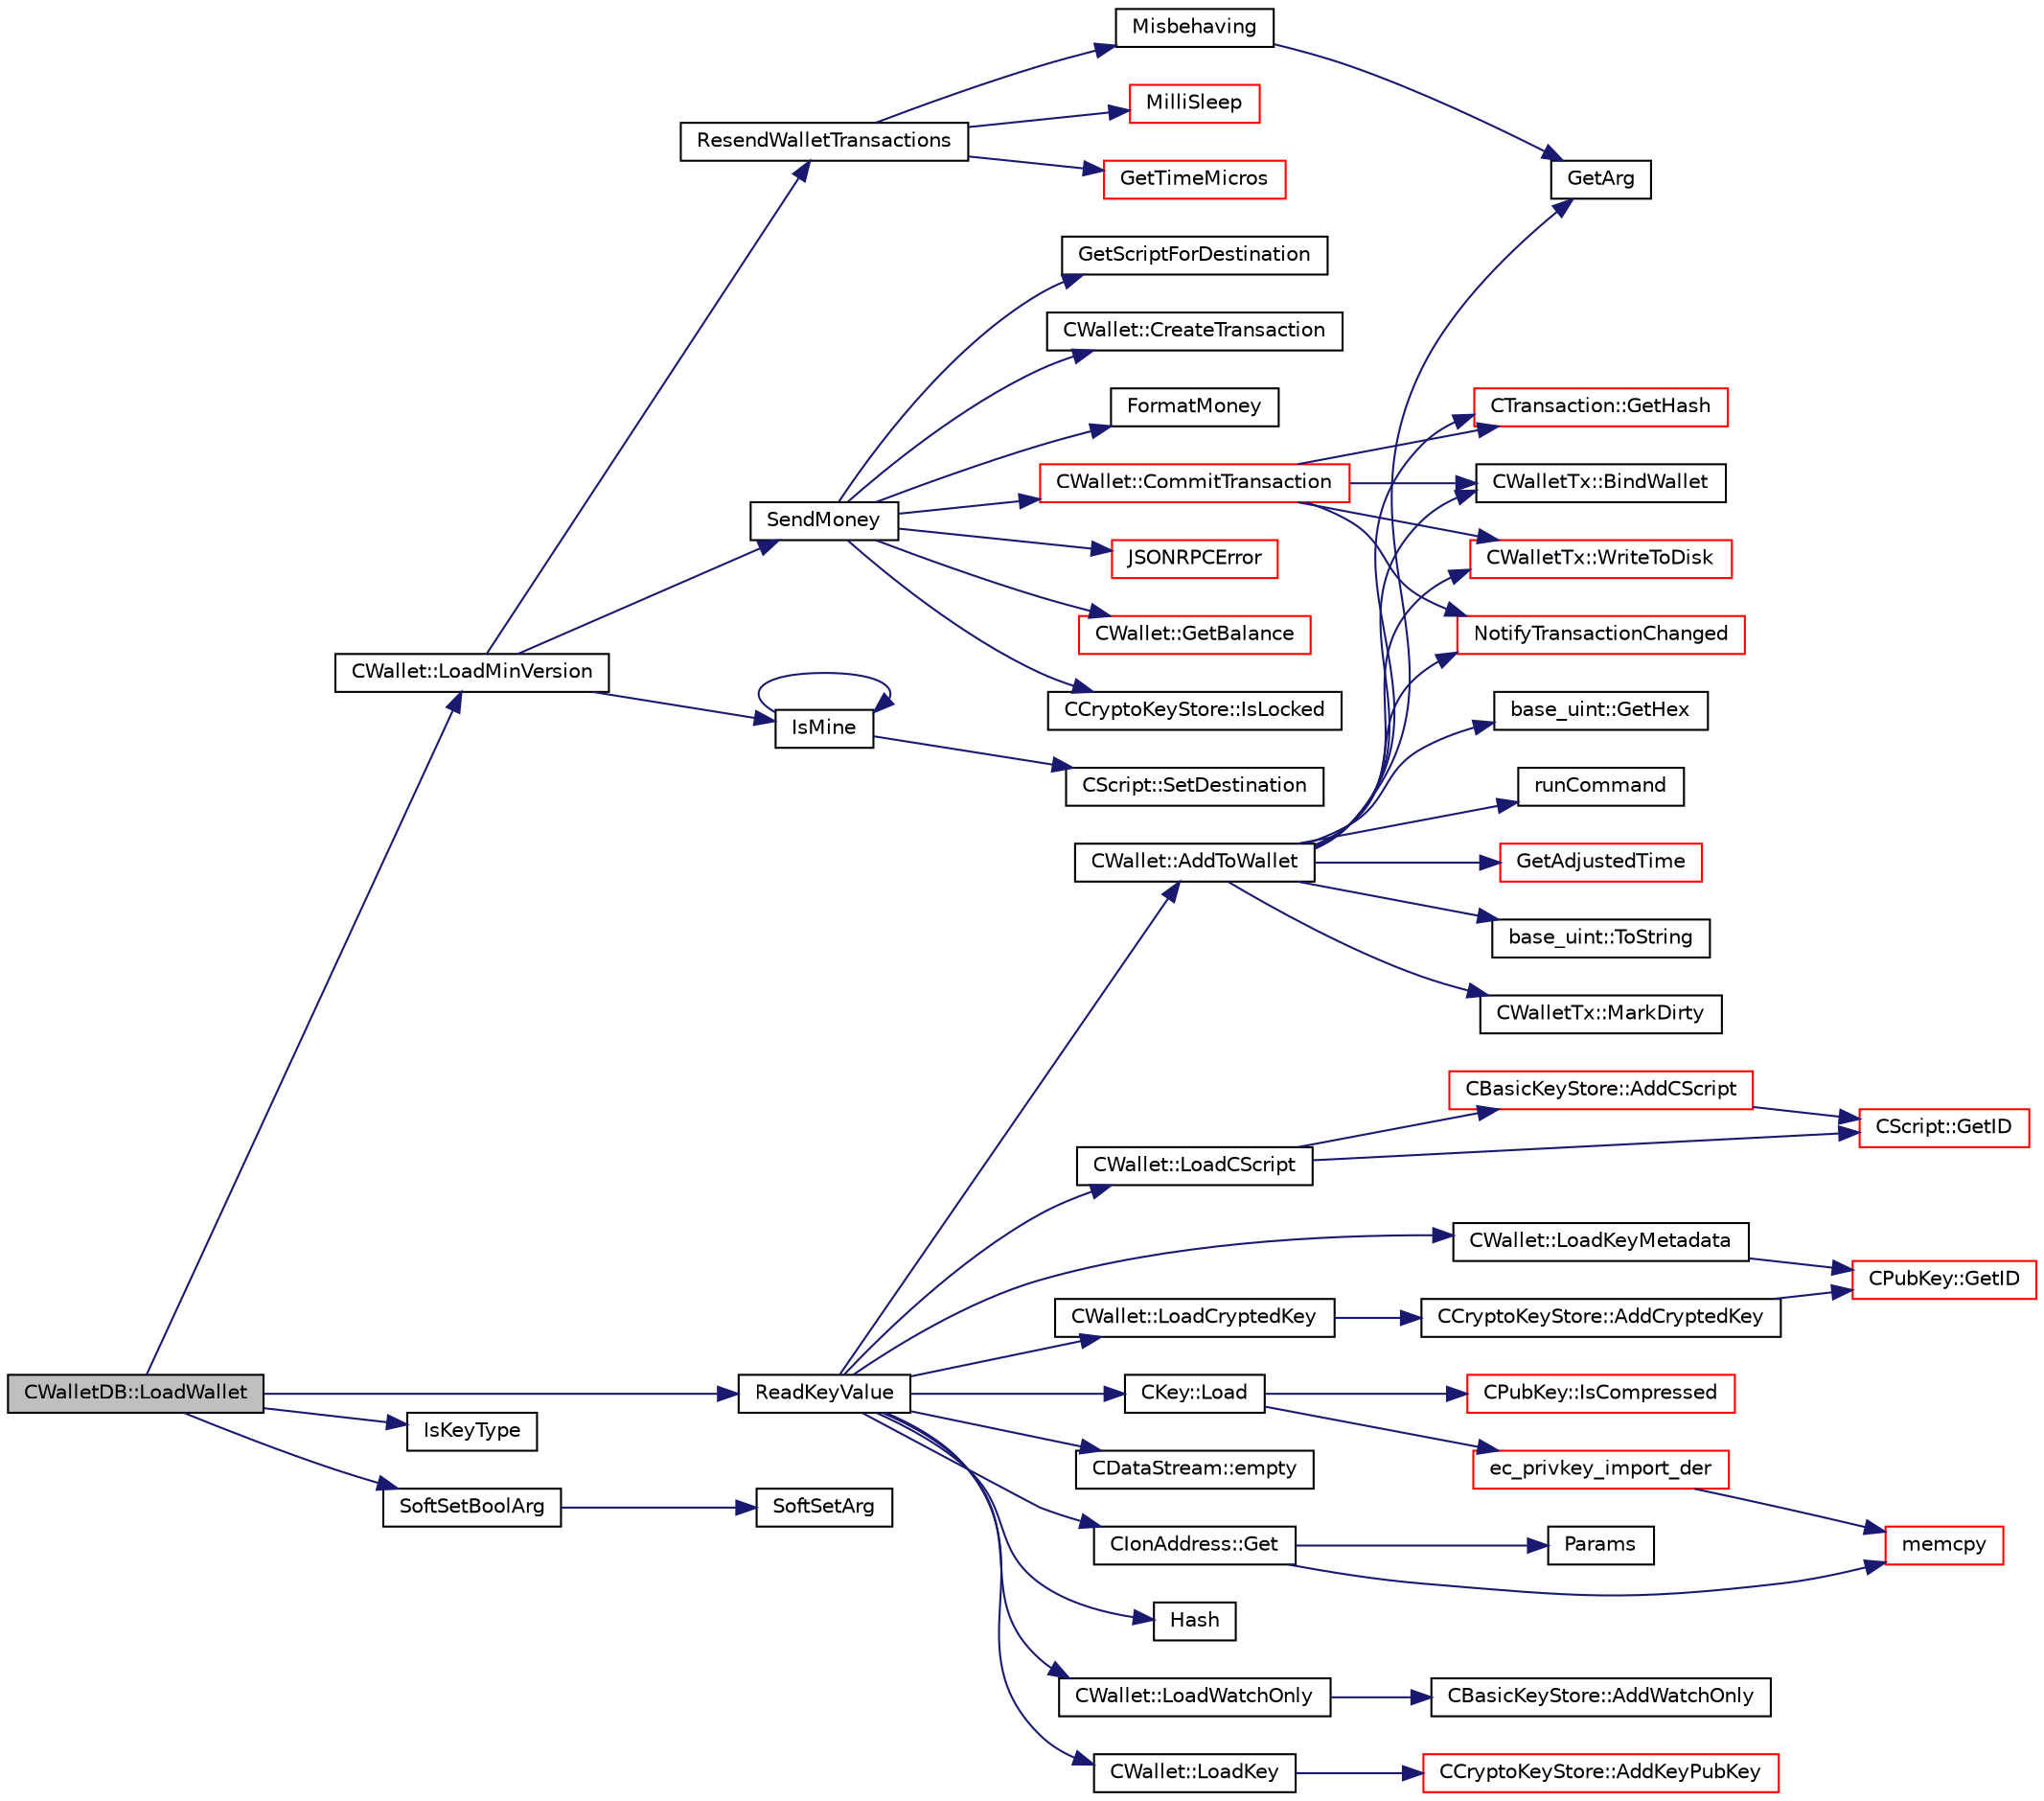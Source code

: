 digraph "CWalletDB::LoadWallet"
{
  edge [fontname="Helvetica",fontsize="10",labelfontname="Helvetica",labelfontsize="10"];
  node [fontname="Helvetica",fontsize="10",shape=record];
  rankdir="LR";
  Node217 [label="CWalletDB::LoadWallet",height=0.2,width=0.4,color="black", fillcolor="grey75", style="filled", fontcolor="black"];
  Node217 -> Node218 [color="midnightblue",fontsize="10",style="solid",fontname="Helvetica"];
  Node218 [label="CWallet::LoadMinVersion",height=0.2,width=0.4,color="black", fillcolor="white", style="filled",URL="$d2/de5/class_c_wallet.html#a88317da8dab80135b8db73e945e15b60"];
  Node218 -> Node219 [color="midnightblue",fontsize="10",style="solid",fontname="Helvetica"];
  Node219 [label="ResendWalletTransactions",height=0.2,width=0.4,color="black", fillcolor="white", style="filled",URL="$df/d0a/main_8cpp.html#ac15123f662a13528a4ef95ddbd952bee",tooltip="Ask wallets to resend their transactions. "];
  Node219 -> Node220 [color="midnightblue",fontsize="10",style="solid",fontname="Helvetica"];
  Node220 [label="MilliSleep",height=0.2,width=0.4,color="red", fillcolor="white", style="filled",URL="$d8/d3c/util_8h.html#ac635182d3e845eda4af4fa5ab31609da"];
  Node219 -> Node236 [color="midnightblue",fontsize="10",style="solid",fontname="Helvetica"];
  Node236 [label="GetTimeMicros",height=0.2,width=0.4,color="red", fillcolor="white", style="filled",URL="$d8/d3c/util_8h.html#a0c5a06b50cd805b1923552114494c029"];
  Node219 -> Node238 [color="midnightblue",fontsize="10",style="solid",fontname="Helvetica"];
  Node238 [label="Misbehaving",height=0.2,width=0.4,color="black", fillcolor="white", style="filled",URL="$df/d0a/main_8cpp.html#a387fdffa0ff52dde6b7d1c2991a9bdac",tooltip="Increase a node&#39;s misbehavior score. "];
  Node238 -> Node239 [color="midnightblue",fontsize="10",style="solid",fontname="Helvetica"];
  Node239 [label="GetArg",height=0.2,width=0.4,color="black", fillcolor="white", style="filled",URL="$df/d2d/util_8cpp.html#a24f685720bf40370e5bd2a192ad50cd8",tooltip="Return string argument or default value. "];
  Node218 -> Node240 [color="midnightblue",fontsize="10",style="solid",fontname="Helvetica"];
  Node240 [label="SendMoney",height=0.2,width=0.4,color="black", fillcolor="white", style="filled",URL="$d5/d6b/rpcstashedsend_8cpp.html#a49669702f73a24c1d1dc5a08d7c0785f"];
  Node240 -> Node241 [color="midnightblue",fontsize="10",style="solid",fontname="Helvetica"];
  Node241 [label="JSONRPCError",height=0.2,width=0.4,color="red", fillcolor="white", style="filled",URL="$d2/d30/rpcprotocol_8cpp.html#a17b1bb111ab339efc951929834766039"];
  Node240 -> Node243 [color="midnightblue",fontsize="10",style="solid",fontname="Helvetica"];
  Node243 [label="CWallet::GetBalance",height=0.2,width=0.4,color="red", fillcolor="white", style="filled",URL="$d2/de5/class_c_wallet.html#aa6522c2833bc0a84d216cf102b51ba05"];
  Node240 -> Node255 [color="midnightblue",fontsize="10",style="solid",fontname="Helvetica"];
  Node255 [label="CCryptoKeyStore::IsLocked",height=0.2,width=0.4,color="black", fillcolor="white", style="filled",URL="$db/dad/class_c_crypto_key_store.html#a52919fa284a3aa10f1b4bd6018b6dbee"];
  Node240 -> Node256 [color="midnightblue",fontsize="10",style="solid",fontname="Helvetica"];
  Node256 [label="GetScriptForDestination",height=0.2,width=0.4,color="black", fillcolor="white", style="filled",URL="$dd/d0f/script_8cpp.html#ae40f28d3b46c21033f6ee1f1200d0321"];
  Node240 -> Node257 [color="midnightblue",fontsize="10",style="solid",fontname="Helvetica"];
  Node257 [label="CWallet::CreateTransaction",height=0.2,width=0.4,color="black", fillcolor="white", style="filled",URL="$d2/de5/class_c_wallet.html#ad4f28aa4693c0d77a902b3b18de73d32"];
  Node240 -> Node258 [color="midnightblue",fontsize="10",style="solid",fontname="Helvetica"];
  Node258 [label="FormatMoney",height=0.2,width=0.4,color="black", fillcolor="white", style="filled",URL="$df/d2d/util_8cpp.html#a3293aaba439017a99a494cbf39fb5681"];
  Node240 -> Node259 [color="midnightblue",fontsize="10",style="solid",fontname="Helvetica"];
  Node259 [label="CWallet::CommitTransaction",height=0.2,width=0.4,color="red", fillcolor="white", style="filled",URL="$d2/de5/class_c_wallet.html#aa13fbeaebd271f910a54cc5b82d73fde"];
  Node259 -> Node262 [color="midnightblue",fontsize="10",style="solid",fontname="Helvetica"];
  Node262 [label="CWalletTx::BindWallet",height=0.2,width=0.4,color="black", fillcolor="white", style="filled",URL="$d6/d53/class_c_wallet_tx.html#ab0ee7347584bff886dc24b9f63ff023c"];
  Node259 -> Node264 [color="midnightblue",fontsize="10",style="solid",fontname="Helvetica"];
  Node264 [label="CWalletTx::WriteToDisk",height=0.2,width=0.4,color="red", fillcolor="white", style="filled",URL="$d6/d53/class_c_wallet_tx.html#ada0e71d717dd360faf047de54eef4942"];
  Node259 -> Node266 [color="midnightblue",fontsize="10",style="solid",fontname="Helvetica"];
  Node266 [label="NotifyTransactionChanged",height=0.2,width=0.4,color="red", fillcolor="white", style="filled",URL="$d7/d6a/transactiontablemodel_8cpp.html#a07e9dfe08b758569cb80c2558979c164"];
  Node259 -> Node295 [color="midnightblue",fontsize="10",style="solid",fontname="Helvetica"];
  Node295 [label="CTransaction::GetHash",height=0.2,width=0.4,color="red", fillcolor="white", style="filled",URL="$df/d43/class_c_transaction.html#a0b46d80e82ca324e82c2ce3fc1492bfa"];
  Node218 -> Node250 [color="midnightblue",fontsize="10",style="solid",fontname="Helvetica"];
  Node250 [label="IsMine",height=0.2,width=0.4,color="black", fillcolor="white", style="filled",URL="$dd/d0f/script_8cpp.html#adc59cf67d903c1ba1ef225561b85bfce"];
  Node250 -> Node251 [color="midnightblue",fontsize="10",style="solid",fontname="Helvetica"];
  Node251 [label="CScript::SetDestination",height=0.2,width=0.4,color="black", fillcolor="white", style="filled",URL="$d9/d4b/class_c_script.html#ad1b5a9077241aa06116040c4f1b7c31e"];
  Node250 -> Node250 [color="midnightblue",fontsize="10",style="solid",fontname="Helvetica"];
  Node217 -> Node403 [color="midnightblue",fontsize="10",style="solid",fontname="Helvetica"];
  Node403 [label="ReadKeyValue",height=0.2,width=0.4,color="black", fillcolor="white", style="filled",URL="$dc/d75/walletdb_8cpp.html#ad1f171cf096f5479805a06fc20480343"];
  Node403 -> Node404 [color="midnightblue",fontsize="10",style="solid",fontname="Helvetica"];
  Node404 [label="CIonAddress::Get",height=0.2,width=0.4,color="black", fillcolor="white", style="filled",URL="$d1/de4/class_c_ion_address.html#aa70f9899f0a3cf37e4a87483db5cf99d"];
  Node404 -> Node317 [color="midnightblue",fontsize="10",style="solid",fontname="Helvetica"];
  Node317 [label="memcpy",height=0.2,width=0.4,color="red", fillcolor="white", style="filled",URL="$d5/d9f/glibc__compat_8cpp.html#a0f46826ab0466591e136db24394923cf"];
  Node404 -> Node231 [color="midnightblue",fontsize="10",style="solid",fontname="Helvetica"];
  Node231 [label="Params",height=0.2,width=0.4,color="black", fillcolor="white", style="filled",URL="$df/dbf/chainparams_8cpp.html#ace5c5b706d71a324a417dd2db394fd4a",tooltip="Return the currently selected parameters. "];
  Node403 -> Node405 [color="midnightblue",fontsize="10",style="solid",fontname="Helvetica"];
  Node405 [label="CDataStream::empty",height=0.2,width=0.4,color="black", fillcolor="white", style="filled",URL="$d5/d41/class_c_data_stream.html#ab2633ac67f098dad30d03291741c2e42"];
  Node403 -> Node406 [color="midnightblue",fontsize="10",style="solid",fontname="Helvetica"];
  Node406 [label="CWallet::AddToWallet",height=0.2,width=0.4,color="black", fillcolor="white", style="filled",URL="$d2/de5/class_c_wallet.html#adf34c789fd6eab1eeed22ef16837f558"];
  Node406 -> Node295 [color="midnightblue",fontsize="10",style="solid",fontname="Helvetica"];
  Node406 -> Node262 [color="midnightblue",fontsize="10",style="solid",fontname="Helvetica"];
  Node406 -> Node246 [color="midnightblue",fontsize="10",style="solid",fontname="Helvetica"];
  Node246 [label="GetAdjustedTime",height=0.2,width=0.4,color="red", fillcolor="white", style="filled",URL="$df/d2d/util_8cpp.html#a09f81b9c7650f898cf3cf305b87547e6"];
  Node406 -> Node303 [color="midnightblue",fontsize="10",style="solid",fontname="Helvetica"];
  Node303 [label="base_uint::ToString",height=0.2,width=0.4,color="black", fillcolor="white", style="filled",URL="$da/df7/classbase__uint.html#acccba4d9d51a0c36261718ca0cbb293b"];
  Node406 -> Node264 [color="midnightblue",fontsize="10",style="solid",fontname="Helvetica"];
  Node406 -> Node407 [color="midnightblue",fontsize="10",style="solid",fontname="Helvetica"];
  Node407 [label="CWalletTx::MarkDirty",height=0.2,width=0.4,color="black", fillcolor="white", style="filled",URL="$d6/d53/class_c_wallet_tx.html#ac8a376bcb955e437489504dc596b43cf"];
  Node406 -> Node266 [color="midnightblue",fontsize="10",style="solid",fontname="Helvetica"];
  Node406 -> Node239 [color="midnightblue",fontsize="10",style="solid",fontname="Helvetica"];
  Node406 -> Node408 [color="midnightblue",fontsize="10",style="solid",fontname="Helvetica"];
  Node408 [label="base_uint::GetHex",height=0.2,width=0.4,color="black", fillcolor="white", style="filled",URL="$da/df7/classbase__uint.html#ae5e7b7481de91ebead20eebd5d685441"];
  Node406 -> Node409 [color="midnightblue",fontsize="10",style="solid",fontname="Helvetica"];
  Node409 [label="runCommand",height=0.2,width=0.4,color="black", fillcolor="white", style="filled",URL="$df/d2d/util_8cpp.html#adf94c00a5ac719c92a2f1bb2f8b2167f"];
  Node403 -> Node410 [color="midnightblue",fontsize="10",style="solid",fontname="Helvetica"];
  Node410 [label="CWallet::LoadWatchOnly",height=0.2,width=0.4,color="black", fillcolor="white", style="filled",URL="$d2/de5/class_c_wallet.html#ad6580f1844fc639389e1c6a1e2787ee6"];
  Node410 -> Node411 [color="midnightblue",fontsize="10",style="solid",fontname="Helvetica"];
  Node411 [label="CBasicKeyStore::AddWatchOnly",height=0.2,width=0.4,color="black", fillcolor="white", style="filled",URL="$db/db1/class_c_basic_key_store.html#a2417d0ae4e654c88cf47a1ba5f71b5a3",tooltip="Support for Watch-only addresses. "];
  Node403 -> Node320 [color="midnightblue",fontsize="10",style="solid",fontname="Helvetica"];
  Node320 [label="Hash",height=0.2,width=0.4,color="black", fillcolor="white", style="filled",URL="$db/dfb/hash_8h.html#ab3f6c437460137530d86e09c2c102e99"];
  Node403 -> Node412 [color="midnightblue",fontsize="10",style="solid",fontname="Helvetica"];
  Node412 [label="CKey::Load",height=0.2,width=0.4,color="black", fillcolor="white", style="filled",URL="$d2/d63/class_c_key.html#a141751588f8bfe5f1b6fc27f4e64b63f"];
  Node412 -> Node413 [color="midnightblue",fontsize="10",style="solid",fontname="Helvetica"];
  Node413 [label="ec_privkey_import_der",height=0.2,width=0.4,color="red", fillcolor="white", style="filled",URL="$d1/dbc/key_8cpp.html#a4b55d97662f6589a6319c363469c501e",tooltip="These functions are taken from the libsecp256k1 distribution and are very ugly. "];
  Node413 -> Node317 [color="midnightblue",fontsize="10",style="solid",fontname="Helvetica"];
  Node412 -> Node417 [color="midnightblue",fontsize="10",style="solid",fontname="Helvetica"];
  Node417 [label="CPubKey::IsCompressed",height=0.2,width=0.4,color="red", fillcolor="white", style="filled",URL="$da/d4e/class_c_pub_key.html#a25f8b70340ad20ddab0f80ec4cee9396"];
  Node403 -> Node418 [color="midnightblue",fontsize="10",style="solid",fontname="Helvetica"];
  Node418 [label="CWallet::LoadKey",height=0.2,width=0.4,color="black", fillcolor="white", style="filled",URL="$d2/de5/class_c_wallet.html#a439bab81d7989f91a4f0909960516eea"];
  Node418 -> Node419 [color="midnightblue",fontsize="10",style="solid",fontname="Helvetica"];
  Node419 [label="CCryptoKeyStore::AddKeyPubKey",height=0.2,width=0.4,color="red", fillcolor="white", style="filled",URL="$db/dad/class_c_crypto_key_store.html#a340109b8673267676a34664a76ed3274"];
  Node403 -> Node430 [color="midnightblue",fontsize="10",style="solid",fontname="Helvetica"];
  Node430 [label="CWallet::LoadCryptedKey",height=0.2,width=0.4,color="black", fillcolor="white", style="filled",URL="$d2/de5/class_c_wallet.html#a01fbd78238d4ef833d059f12a7e8ac9f"];
  Node430 -> Node431 [color="midnightblue",fontsize="10",style="solid",fontname="Helvetica"];
  Node431 [label="CCryptoKeyStore::AddCryptedKey",height=0.2,width=0.4,color="black", fillcolor="white", style="filled",URL="$db/dad/class_c_crypto_key_store.html#a9f4d2df95008205b2b9784c5f0e8e12b"];
  Node431 -> Node421 [color="midnightblue",fontsize="10",style="solid",fontname="Helvetica"];
  Node421 [label="CPubKey::GetID",height=0.2,width=0.4,color="red", fillcolor="white", style="filled",URL="$da/d4e/class_c_pub_key.html#a2675f7e6f72eff68e7a5227289feb021"];
  Node403 -> Node432 [color="midnightblue",fontsize="10",style="solid",fontname="Helvetica"];
  Node432 [label="CWallet::LoadKeyMetadata",height=0.2,width=0.4,color="black", fillcolor="white", style="filled",URL="$d2/de5/class_c_wallet.html#a21e6580474514f838dfe1446890085a4"];
  Node432 -> Node421 [color="midnightblue",fontsize="10",style="solid",fontname="Helvetica"];
  Node403 -> Node433 [color="midnightblue",fontsize="10",style="solid",fontname="Helvetica"];
  Node433 [label="CWallet::LoadCScript",height=0.2,width=0.4,color="black", fillcolor="white", style="filled",URL="$d2/de5/class_c_wallet.html#adbf0abef9da8102f000d4afd5cec5bbc"];
  Node433 -> Node434 [color="midnightblue",fontsize="10",style="solid",fontname="Helvetica"];
  Node434 [label="CScript::GetID",height=0.2,width=0.4,color="red", fillcolor="white", style="filled",URL="$d9/d4b/class_c_script.html#a650fd970d7f03946c741ded7dba2c72c"];
  Node433 -> Node435 [color="midnightblue",fontsize="10",style="solid",fontname="Helvetica"];
  Node435 [label="CBasicKeyStore::AddCScript",height=0.2,width=0.4,color="red", fillcolor="white", style="filled",URL="$db/db1/class_c_basic_key_store.html#a56249ce3540398999cd397eeb662e836"];
  Node435 -> Node434 [color="midnightblue",fontsize="10",style="solid",fontname="Helvetica"];
  Node217 -> Node436 [color="midnightblue",fontsize="10",style="solid",fontname="Helvetica"];
  Node436 [label="IsKeyType",height=0.2,width=0.4,color="black", fillcolor="white", style="filled",URL="$dc/d75/walletdb_8cpp.html#a46e85dcfea881e75391f118eefd4cacc"];
  Node217 -> Node437 [color="midnightblue",fontsize="10",style="solid",fontname="Helvetica"];
  Node437 [label="SoftSetBoolArg",height=0.2,width=0.4,color="black", fillcolor="white", style="filled",URL="$df/d2d/util_8cpp.html#acb3060cad083d342898b6055e43692ae",tooltip="Set a boolean argument if it doesn&#39;t already have a value. "];
  Node437 -> Node438 [color="midnightblue",fontsize="10",style="solid",fontname="Helvetica"];
  Node438 [label="SoftSetArg",height=0.2,width=0.4,color="black", fillcolor="white", style="filled",URL="$df/d2d/util_8cpp.html#a9d94ca9f7c1496626992d1873e3f69df",tooltip="Set an argument if it doesn&#39;t already have a value. "];
}
